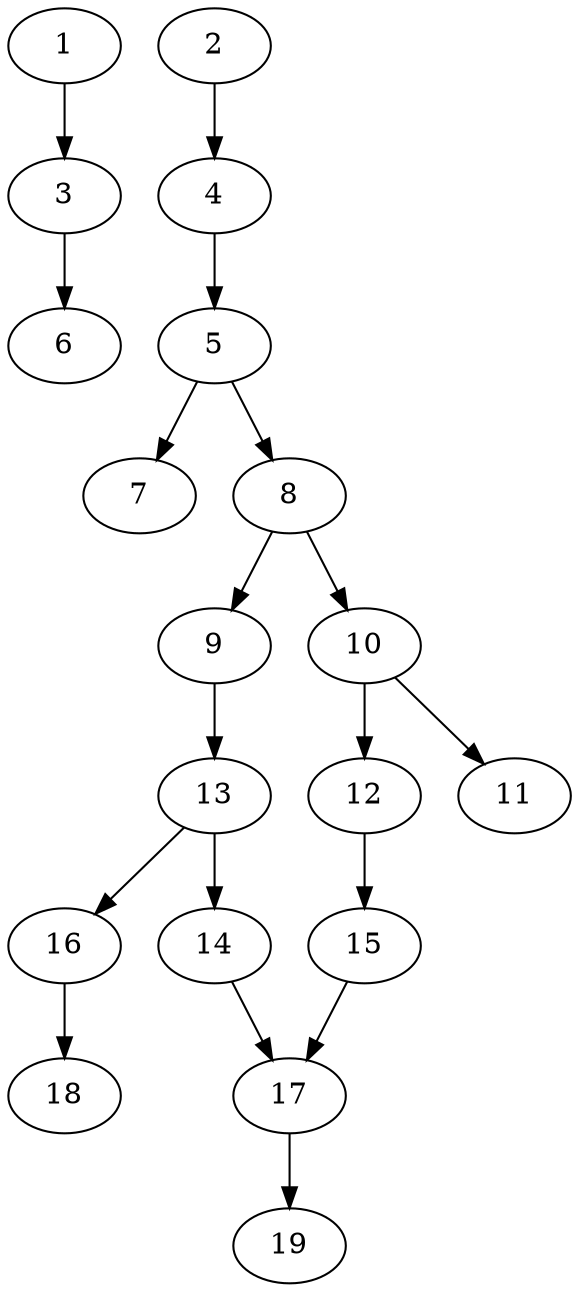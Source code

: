 // DAG (tier=1-easy, mode=compute, n=19, ccr=0.293, fat=0.468, density=0.398, regular=0.721, jump=0.006, mindata=262144, maxdata=2097152)
// DAG automatically generated by daggen at Sun Aug 24 16:33:32 2025
// /home/ermia/Project/Environments/daggen/bin/daggen --dot --ccr 0.293 --fat 0.468 --regular 0.721 --density 0.398 --jump 0.006 --mindata 262144 --maxdata 2097152 -n 19 
digraph G {
  1 [size="77714756462574", alpha="0.10", expect_size="38857378231287"]
  1 -> 3 [size ="5436027699200"]
  2 [size="1802377488919588", alpha="0.04", expect_size="901188744459794"]
  2 -> 4 [size ="28678981419008"]
  3 [size="616535002830431", alpha="0.00", expect_size="308267501415215"]
  3 -> 6 [size ="16677391564800"]
  4 [size="882531175369707", alpha="0.12", expect_size="441265587684853"]
  4 -> 5 [size ="1236950581248"]
  5 [size="87169300103692288", alpha="0.10", expect_size="43584650051846144"]
  5 -> 7 [size ="1572771725312"]
  5 -> 8 [size ="1572771725312"]
  6 [size="24525939599815016", alpha="0.05", expect_size="12262969799907508"]
  7 [size="1253675051828379648", alpha="0.08", expect_size="626837525914189824"]
  8 [size="34550561287694292", alpha="0.20", expect_size="17275280643847146"]
  8 -> 9 [size ="17783312089088"]
  8 -> 10 [size ="17783312089088"]
  9 [size="5435140252119334912", alpha="0.14", expect_size="2717570126059667456"]
  9 -> 13 [size ="24730362970112"]
  10 [size="557632026951848", alpha="0.04", expect_size="278816013475924"]
  10 -> 11 [size ="13044360937472"]
  10 -> 12 [size ="13044360937472"]
  11 [size="19119864123590", alpha="0.04", expect_size="9559932061795"]
  12 [size="117470568413795", alpha="0.06", expect_size="58735284206897"]
  12 -> 15 [size ="3511546806272"]
  13 [size="20829930773103", alpha="0.02", expect_size="10414965386551"]
  13 -> 14 [size ="2347476451328"]
  13 -> 16 [size ="2347476451328"]
  14 [size="139762561602643", alpha="0.13", expect_size="69881280801321"]
  14 -> 17 [size ="3029973598208"]
  15 [size="3009935629615104000", alpha="0.06", expect_size="1504967814807552000"]
  15 -> 17 [size ="16677391564800"]
  16 [size="1935403867713830912", alpha="0.07", expect_size="967701933856915456"]
  16 -> 18 [size ="12424275034112"]
  17 [size="4195092529152000000", alpha="0.06", expect_size="2097546264576000000"]
  17 -> 19 [size ="20808990720000"]
  18 [size="903266394404028416", alpha="0.10", expect_size="451633197202014208"]
  19 [size="67642375632843432", alpha="0.04", expect_size="33821187816421716"]
}